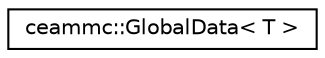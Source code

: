 digraph "Graphical Class Hierarchy"
{
  edge [fontname="Helvetica",fontsize="10",labelfontname="Helvetica",labelfontsize="10"];
  node [fontname="Helvetica",fontsize="10",shape=record];
  rankdir="LR";
  Node1 [label="ceammc::GlobalData\< T \>",height=0.2,width=0.4,color="black", fillcolor="white", style="filled",URL="$classceammc_1_1_global_data.html"];
}

